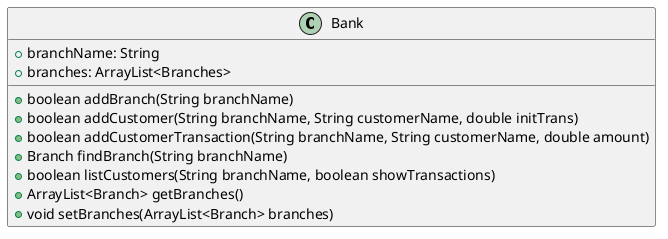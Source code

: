 @startuml

class Bank {
    +branchName: String
    +branches: ArrayList<Branches>
    +boolean addBranch(String branchName)
    +boolean addCustomer(String branchName, String customerName, double initTrans)
    +boolean addCustomerTransaction(String branchName, String customerName, double amount)
    +Branch findBranch(String branchName)
    +boolean listCustomers(String branchName, boolean showTransactions)
    +ArrayList<Branch> getBranches()
    +void setBranches(ArrayList<Branch> branches)
}

@enduml